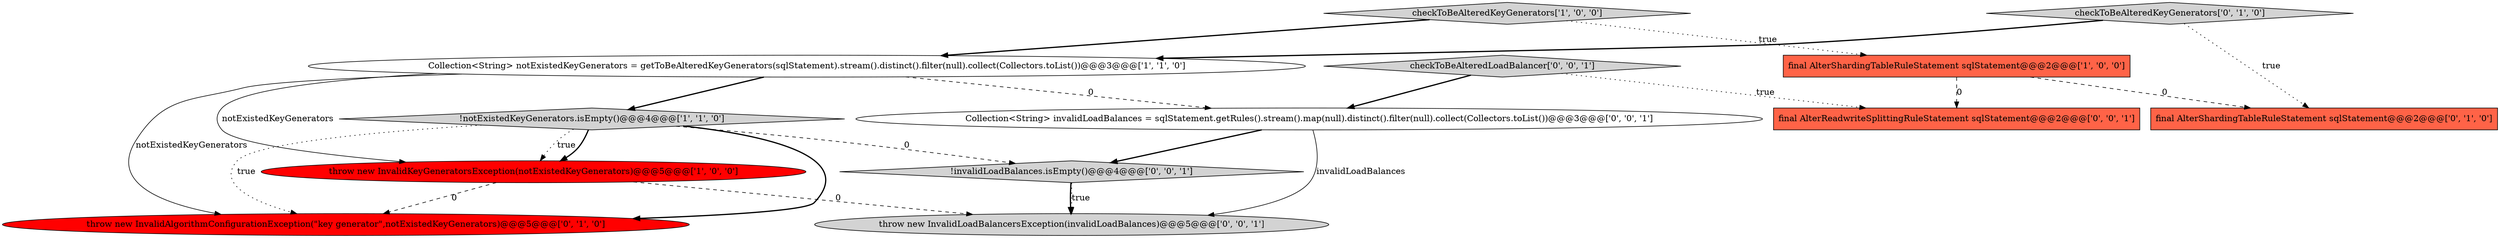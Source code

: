 digraph {
2 [style = filled, label = "checkToBeAlteredKeyGenerators['1', '0', '0']", fillcolor = lightgray, shape = diamond image = "AAA0AAABBB1BBB"];
12 [style = filled, label = "throw new InvalidLoadBalancersException(invalidLoadBalances)@@@5@@@['0', '0', '1']", fillcolor = lightgray, shape = ellipse image = "AAA0AAABBB3BBB"];
8 [style = filled, label = "checkToBeAlteredLoadBalancer['0', '0', '1']", fillcolor = lightgray, shape = diamond image = "AAA0AAABBB3BBB"];
1 [style = filled, label = "throw new InvalidKeyGeneratorsException(notExistedKeyGenerators)@@@5@@@['1', '0', '0']", fillcolor = red, shape = ellipse image = "AAA1AAABBB1BBB"];
9 [style = filled, label = "Collection<String> invalidLoadBalances = sqlStatement.getRules().stream().map(null).distinct().filter(null).collect(Collectors.toList())@@@3@@@['0', '0', '1']", fillcolor = white, shape = ellipse image = "AAA0AAABBB3BBB"];
10 [style = filled, label = "final AlterReadwriteSplittingRuleStatement sqlStatement@@@2@@@['0', '0', '1']", fillcolor = tomato, shape = box image = "AAA0AAABBB3BBB"];
4 [style = filled, label = "!notExistedKeyGenerators.isEmpty()@@@4@@@['1', '1', '0']", fillcolor = lightgray, shape = diamond image = "AAA0AAABBB1BBB"];
3 [style = filled, label = "Collection<String> notExistedKeyGenerators = getToBeAlteredKeyGenerators(sqlStatement).stream().distinct().filter(null).collect(Collectors.toList())@@@3@@@['1', '1', '0']", fillcolor = white, shape = ellipse image = "AAA0AAABBB1BBB"];
5 [style = filled, label = "checkToBeAlteredKeyGenerators['0', '1', '0']", fillcolor = lightgray, shape = diamond image = "AAA0AAABBB2BBB"];
11 [style = filled, label = "!invalidLoadBalances.isEmpty()@@@4@@@['0', '0', '1']", fillcolor = lightgray, shape = diamond image = "AAA0AAABBB3BBB"];
6 [style = filled, label = "final AlterShardingTableRuleStatement sqlStatement@@@2@@@['0', '1', '0']", fillcolor = tomato, shape = box image = "AAA1AAABBB2BBB"];
7 [style = filled, label = "throw new InvalidAlgorithmConfigurationException(\"key generator\",notExistedKeyGenerators)@@@5@@@['0', '1', '0']", fillcolor = red, shape = ellipse image = "AAA1AAABBB2BBB"];
0 [style = filled, label = "final AlterShardingTableRuleStatement sqlStatement@@@2@@@['1', '0', '0']", fillcolor = tomato, shape = box image = "AAA1AAABBB1BBB"];
5->3 [style = bold, label=""];
2->0 [style = dotted, label="true"];
9->11 [style = bold, label=""];
4->1 [style = dotted, label="true"];
3->1 [style = solid, label="notExistedKeyGenerators"];
2->3 [style = bold, label=""];
0->6 [style = dashed, label="0"];
11->12 [style = dotted, label="true"];
5->6 [style = dotted, label="true"];
4->7 [style = dotted, label="true"];
11->12 [style = bold, label=""];
8->10 [style = dotted, label="true"];
3->4 [style = bold, label=""];
9->12 [style = solid, label="invalidLoadBalances"];
0->10 [style = dashed, label="0"];
4->7 [style = bold, label=""];
1->12 [style = dashed, label="0"];
3->7 [style = solid, label="notExistedKeyGenerators"];
3->9 [style = dashed, label="0"];
8->9 [style = bold, label=""];
4->1 [style = bold, label=""];
4->11 [style = dashed, label="0"];
1->7 [style = dashed, label="0"];
}
